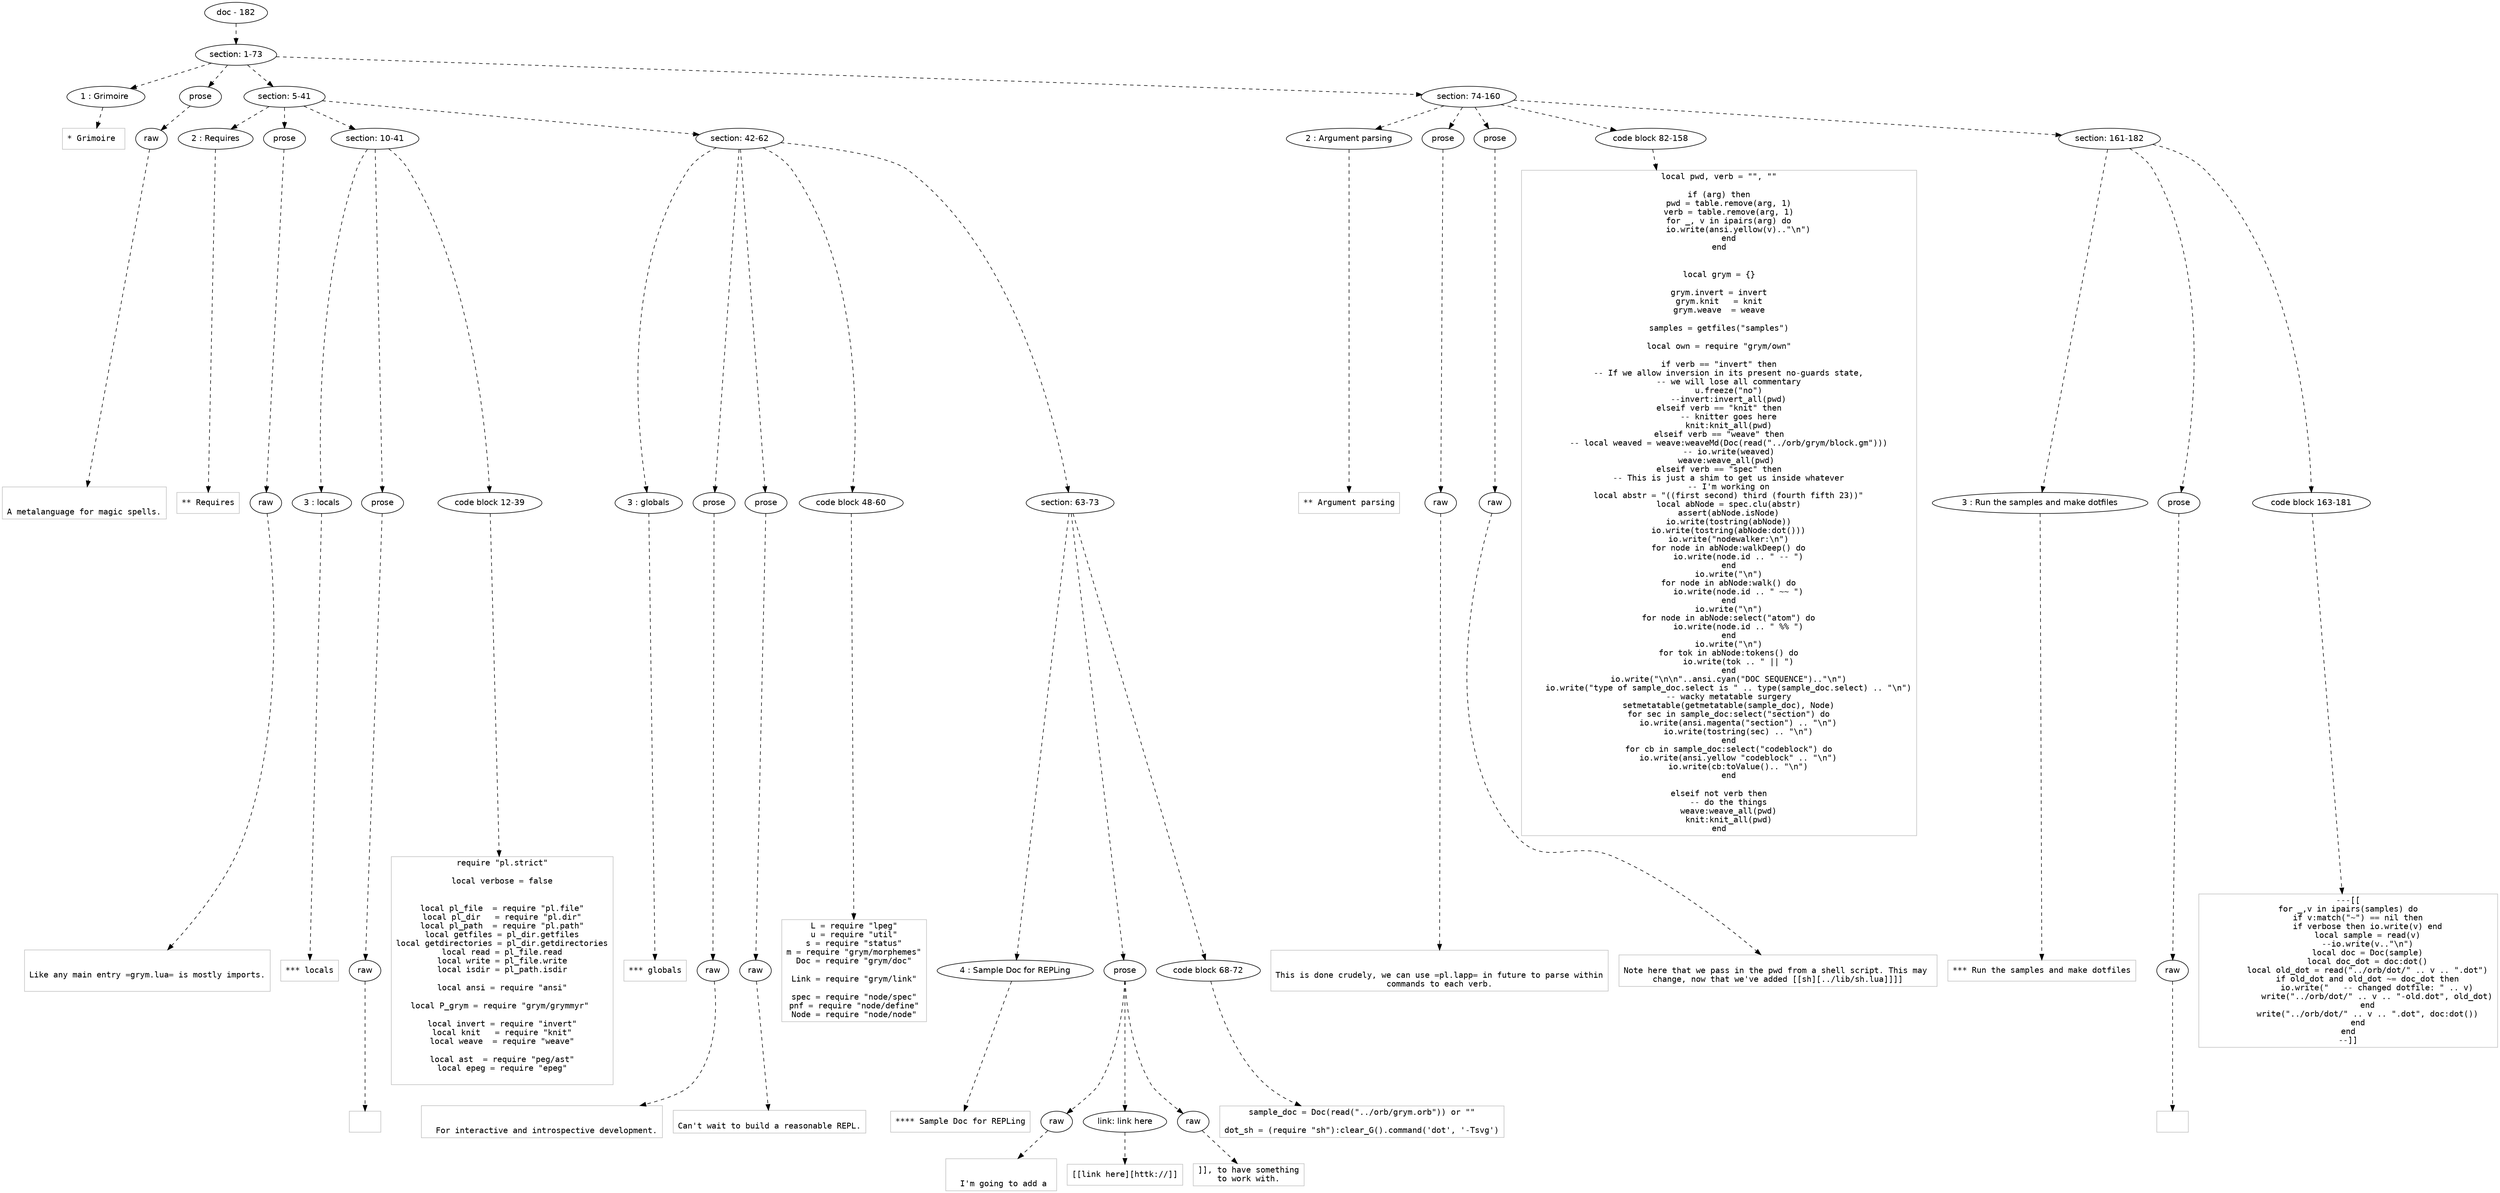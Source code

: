 digraph hierarchy {

node [fontname=Helvetica]
edge [style=dashed]

doc_0 [label="doc - 182"]


doc_0 -> { section_1}
{rank=same; section_1}

section_1 [label="section: 1-73"]


section_1 -> { header_2 prose_3 section_4 section_5}
{rank=same; header_2 prose_3 section_4 section_5}

header_2 [label="1 : Grimoire "]

prose_3 [label="prose"]

section_4 [label="section: 5-41"]

section_5 [label="section: 74-160"]


header_2 -> leaf_6
leaf_6  [color=Gray,shape=rectangle,fontname=Inconsolata,label="* Grimoire "]
prose_3 -> { raw_7}
{rank=same; raw_7}

raw_7 [label="raw"]


raw_7 -> leaf_8
leaf_8  [color=Gray,shape=rectangle,fontname=Inconsolata,label="

A metalanguage for magic spells.
"]
section_4 -> { header_9 prose_10 section_11 section_12}
{rank=same; header_9 prose_10 section_11 section_12}

header_9 [label="2 : Requires"]

prose_10 [label="prose"]

section_11 [label="section: 10-41"]

section_12 [label="section: 42-62"]


header_9 -> leaf_13
leaf_13  [color=Gray,shape=rectangle,fontname=Inconsolata,label="** Requires"]
prose_10 -> { raw_14}
{rank=same; raw_14}

raw_14 [label="raw"]


raw_14 -> leaf_15
leaf_15  [color=Gray,shape=rectangle,fontname=Inconsolata,label="

Like any main entry =grym.lua= is mostly imports.

"]
section_11 -> { header_16 prose_17 codeblock_18}
{rank=same; header_16 prose_17 codeblock_18}

header_16 [label="3 : locals"]

prose_17 [label="prose"]

codeblock_18 [label="code block 12-39"]


header_16 -> leaf_19
leaf_19  [color=Gray,shape=rectangle,fontname=Inconsolata,label="*** locals"]
prose_17 -> { raw_20}
{rank=same; raw_20}

raw_20 [label="raw"]


raw_20 -> leaf_21
leaf_21  [color=Gray,shape=rectangle,fontname=Inconsolata,label="
"]
codeblock_18 -> leaf_22
leaf_22  [color=Gray,shape=rectangle,fontname=Inconsolata,label="require \"pl.strict\"

local verbose = false


local pl_file  = require \"pl.file\"
local pl_dir   = require \"pl.dir\"
local pl_path  = require \"pl.path\"
local getfiles = pl_dir.getfiles
local getdirectories = pl_dir.getdirectories
local read = pl_file.read
local write = pl_file.write
local isdir = pl_path.isdir

local ansi = require \"ansi\"

local P_grym = require \"grym/grymmyr\" 

local invert = require \"invert\"
local knit   = require \"knit\"
local weave  = require \"weave\"

local ast  = require \"peg/ast\"
local epeg = require \"epeg\"

"]
section_12 -> { header_23 prose_24 prose_25 codeblock_26 section_27}
{rank=same; header_23 prose_24 prose_25 codeblock_26 section_27}

header_23 [label="3 : globals"]

prose_24 [label="prose"]

prose_25 [label="prose"]

codeblock_26 [label="code block 48-60"]

section_27 [label="section: 63-73"]


header_23 -> leaf_28
leaf_28  [color=Gray,shape=rectangle,fontname=Inconsolata,label="*** globals"]
prose_24 -> { raw_29}
{rank=same; raw_29}

raw_29 [label="raw"]


raw_29 -> leaf_30
leaf_30  [color=Gray,shape=rectangle,fontname=Inconsolata,label="

  For interactive and introspective development.
"]
prose_25 -> { raw_31}
{rank=same; raw_31}

raw_31 [label="raw"]


raw_31 -> leaf_32
leaf_32  [color=Gray,shape=rectangle,fontname=Inconsolata,label="
Can't wait to build a reasonable REPL.
"]
codeblock_26 -> leaf_33
leaf_33  [color=Gray,shape=rectangle,fontname=Inconsolata,label="L = require \"lpeg\"
u = require \"util\"
s = require \"status\"
m = require \"grym/morphemes\"
Doc = require \"grym/doc\"

Link = require \"grym/link\"

spec = require \"node/spec\"
pnf = require \"node/define\"
Node = require \"node/node\""]
section_27 -> { header_34 prose_35 codeblock_36}
{rank=same; header_34 prose_35 codeblock_36}

header_34 [label="4 : Sample Doc for REPLing"]

prose_35 [label="prose"]

codeblock_36 [label="code block 68-72"]


header_34 -> leaf_37
leaf_37  [color=Gray,shape=rectangle,fontname=Inconsolata,label="**** Sample Doc for REPLing"]
prose_35 -> { raw_38 link_39 raw_40}
{rank=same; raw_38 link_39 raw_40}

raw_38 [label="raw"]

link_39 [label="link: link here"]

raw_40 [label="raw"]


raw_38 -> leaf_41
leaf_41  [color=Gray,shape=rectangle,fontname=Inconsolata,label="

  I'm going to add a "]
link_39 -> leaf_42
leaf_42  [color=Gray,shape=rectangle,fontname=Inconsolata,label="[[link here][httk://]]"]
raw_40 -> leaf_43
leaf_43  [color=Gray,shape=rectangle,fontname=Inconsolata,label="]], to have something
to work with.
"]
codeblock_36 -> leaf_44
leaf_44  [color=Gray,shape=rectangle,fontname=Inconsolata,label="sample_doc = Doc(read(\"../orb/grym.orb\")) or \"\"

dot_sh = (require \"sh\"):clear_G().command('dot', '-Tsvg')"]
section_5 -> { header_45 prose_46 prose_47 codeblock_48 section_49}
{rank=same; header_45 prose_46 prose_47 codeblock_48 section_49}

header_45 [label="2 : Argument parsing"]

prose_46 [label="prose"]

prose_47 [label="prose"]

codeblock_48 [label="code block 82-158"]

section_49 [label="section: 161-182"]


header_45 -> leaf_50
leaf_50  [color=Gray,shape=rectangle,fontname=Inconsolata,label="** Argument parsing"]
prose_46 -> { raw_51}
{rank=same; raw_51}

raw_51 [label="raw"]


raw_51 -> leaf_52
leaf_52  [color=Gray,shape=rectangle,fontname=Inconsolata,label="

This is done crudely, we can use =pl.lapp= in future to parse within
commands to each verb.
"]
prose_47 -> { raw_53}
{rank=same; raw_53}

raw_53 [label="raw"]


raw_53 -> leaf_54
leaf_54  [color=Gray,shape=rectangle,fontname=Inconsolata,label="
Note here that we pass in the pwd from a shell script. This may 
change, now that we've added [[sh][../lib/sh.lua]]]]
"]
codeblock_48 -> leaf_55
leaf_55  [color=Gray,shape=rectangle,fontname=Inconsolata,label="local pwd, verb = \"\", \"\"

if (arg) then
    pwd = table.remove(arg, 1)
    verb = table.remove(arg, 1)
    for _, v in ipairs(arg) do
        io.write(ansi.yellow(v)..\"\\n\")
    end
end


local grym = {}

grym.invert = invert
grym.knit   = knit
grym.weave  = weave

samples = getfiles(\"samples\")

local own = require \"grym/own\"

if verb == \"invert\" then
    -- If we allow inversion in its present no-guards state,
    -- we will lose all commentary
    u.freeze(\"no\")
    --invert:invert_all(pwd)
elseif verb == \"knit\" then
    -- knitter goes here
    knit:knit_all(pwd)
elseif verb == \"weave\" then
    -- local weaved = weave:weaveMd(Doc(read(\"../orb/grym/block.gm\")))
    -- io.write(weaved)
    weave:weave_all(pwd) 
elseif verb == \"spec\" then
    -- This is just a shim to get us inside whatever
    -- I'm working on
    local abstr = \"((first second) third (fourth fifth 23))\"
    local abNode = spec.clu(abstr)
    assert(abNode.isNode)
    io.write(tostring(abNode))
    io.write(tostring(abNode:dot()))
    io.write(\"nodewalker:\\n\")
    for node in abNode:walkDeep() do
        io.write(node.id .. \" -- \")
    end
    io.write(\"\\n\")
    for node in abNode:walk() do
        io.write(node.id .. \" ~~ \")
    end
    io.write(\"\\n\")
    for node in abNode:select(\"atom\") do
        io.write(node.id .. \" %% \")
    end
    io.write(\"\\n\")
    for tok in abNode:tokens() do
        io.write(tok .. \" || \")
    end
    io.write(\"\\n\\n\"..ansi.cyan(\"DOC SEQUENCE\")..\"\\n\")
    io.write(\"type of sample_doc.select is \" .. type(sample_doc.select) .. \"\\n\")
    -- wacky metatable surgery
    setmetatable(getmetatable(sample_doc), Node)
    for sec in sample_doc:select(\"section\") do
        io.write(ansi.magenta(\"section\") .. \"\\n\")
        io.write(tostring(sec) .. \"\\n\")
    end
    for cb in sample_doc:select(\"codeblock\") do
        io.write(ansi.yellow \"codeblock\" .. \"\\n\")
        io.write(cb:toValue().. \"\\n\")
    end

elseif not verb then
    -- do the things
    weave:weave_all(pwd)
    knit:knit_all(pwd)
end"]
section_49 -> { header_56 prose_57 codeblock_58}
{rank=same; header_56 prose_57 codeblock_58}

header_56 [label="3 : Run the samples and make dotfiles"]

prose_57 [label="prose"]

codeblock_58 [label="code block 163-181"]


header_56 -> leaf_59
leaf_59  [color=Gray,shape=rectangle,fontname=Inconsolata,label="*** Run the samples and make dotfiles"]
prose_57 -> { raw_60}
{rank=same; raw_60}

raw_60 [label="raw"]


raw_60 -> leaf_61
leaf_61  [color=Gray,shape=rectangle,fontname=Inconsolata,label="
"]
codeblock_58 -> leaf_62
leaf_62  [color=Gray,shape=rectangle,fontname=Inconsolata,label="---[[
for _,v in ipairs(samples) do
    if v:match(\"~\") == nil then
        if verbose then io.write(v) end
        local sample = read(v)
        --io.write(v..\"\\n\")
        local doc = Doc(sample)
        local doc_dot = doc:dot()
        local old_dot = read(\"../orb/dot/\" .. v .. \".dot\")
        if old_dot and old_dot ~= doc_dot then
            io.write(\"   -- changed dotfile: \" .. v)
            write(\"../orb/dot/\" .. v .. \"-old.dot\", old_dot)
        end
        write(\"../orb/dot/\" .. v .. \".dot\", doc:dot())
    end
end
--]]"]

}

